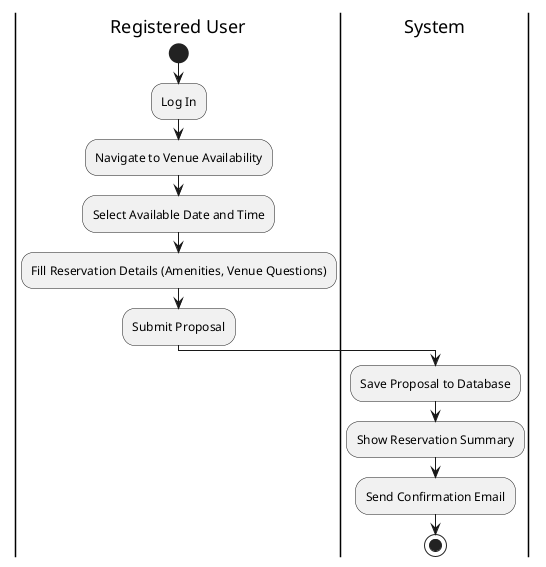 @startuml
|Registered User|
start
:Log In;
:Navigate to Venue Availability;
:Select Available Date and Time;
:Fill Reservation Details (Amenities, Venue Questions);
:Submit Proposal;
|System|
:Save Proposal to Database;
:Show Reservation Summary;
:Send Confirmation Email;
stop
@enduml
